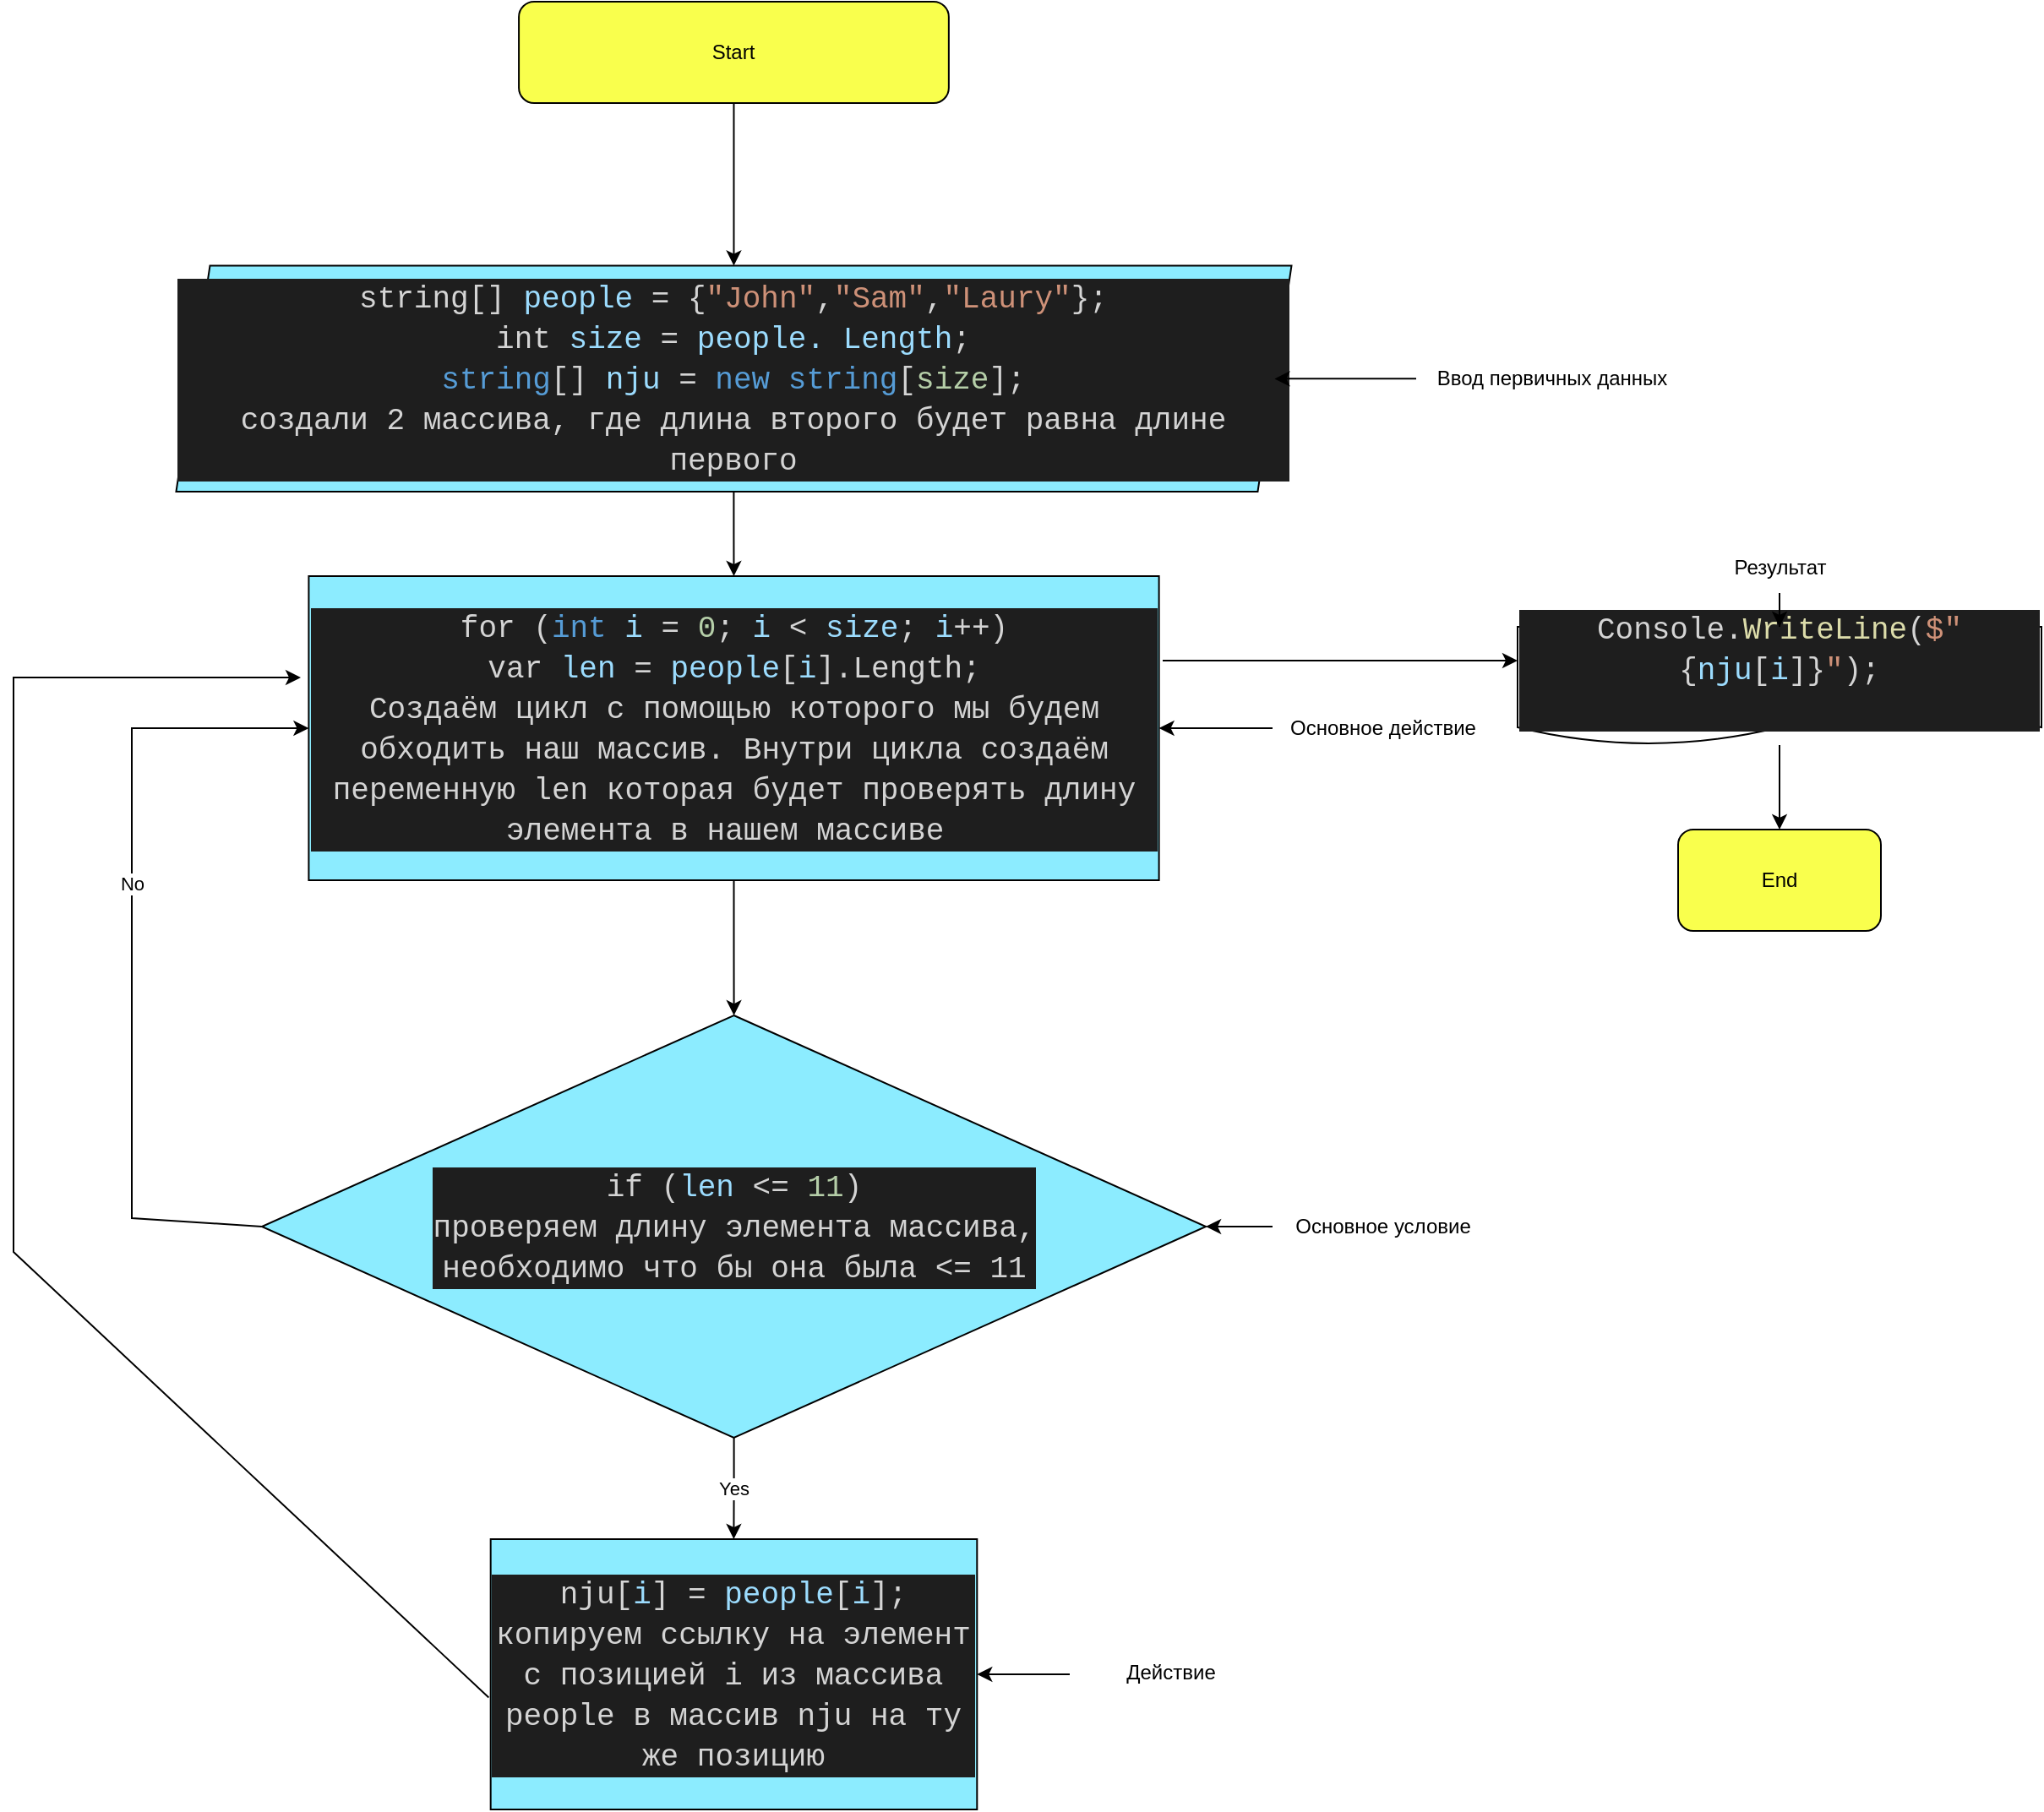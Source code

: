 <mxfile version="20.8.13" type="github">
  <diagram id="C5RBs43oDa-KdzZeNtuy" name="Page-1">
    <mxGraphModel dx="3420" dy="1405" grid="1" gridSize="10" guides="1" tooltips="1" connect="1" arrows="1" fold="1" page="1" pageScale="1" pageWidth="827" pageHeight="1169" math="0" shadow="0">
      <root>
        <mxCell id="WIyWlLk6GJQsqaUBKTNV-0" />
        <mxCell id="WIyWlLk6GJQsqaUBKTNV-1" parent="WIyWlLk6GJQsqaUBKTNV-0" />
        <mxCell id="uWypOpxTlNG1g023V_Ra-0" value="End" style="rounded=1;whiteSpace=wrap;html=1;fillColor=#F9FF4D;" vertex="1" parent="WIyWlLk6GJQsqaUBKTNV-1">
          <mxGeometry x="745" y="530" width="120" height="60" as="geometry" />
        </mxCell>
        <mxCell id="uWypOpxTlNG1g023V_Ra-1" style="edgeStyle=orthogonalEdgeStyle;rounded=0;orthogonalLoop=1;jettySize=auto;html=1;" edge="1" parent="WIyWlLk6GJQsqaUBKTNV-1" source="uWypOpxTlNG1g023V_Ra-2" target="uWypOpxTlNG1g023V_Ra-5">
          <mxGeometry relative="1" as="geometry" />
        </mxCell>
        <mxCell id="uWypOpxTlNG1g023V_Ra-2" value="Start" style="rounded=1;whiteSpace=wrap;html=1;fillColor=#F9FF4D;" vertex="1" parent="WIyWlLk6GJQsqaUBKTNV-1">
          <mxGeometry x="59.04" y="40" width="254.39" height="60" as="geometry" />
        </mxCell>
        <mxCell id="uWypOpxTlNG1g023V_Ra-16" value="" style="edgeStyle=orthogonalEdgeStyle;rounded=0;orthogonalLoop=1;jettySize=auto;html=1;" edge="1" parent="WIyWlLk6GJQsqaUBKTNV-1" source="uWypOpxTlNG1g023V_Ra-5" target="uWypOpxTlNG1g023V_Ra-7">
          <mxGeometry relative="1" as="geometry" />
        </mxCell>
        <mxCell id="uWypOpxTlNG1g023V_Ra-5" value="&lt;div style=&quot;background-color: rgb(30, 30, 30); font-family: Consolas, &amp;quot;Courier New&amp;quot;, monospace; font-size: 18px; line-height: 24px;&quot;&gt;&lt;div style=&quot;color: rgb(212, 212, 212);&quot;&gt;string[] &lt;span style=&quot;color: #9cdcfe;&quot;&gt;people&lt;/span&gt; = {&lt;span style=&quot;color: #ce9178;&quot;&gt;&quot;John&quot;&lt;/span&gt;,&lt;span style=&quot;color: #ce9178;&quot;&gt;&quot;Sam&quot;&lt;/span&gt;,&lt;span style=&quot;color: #ce9178;&quot;&gt;&quot;Laury&quot;&lt;/span&gt;};&lt;/div&gt;&lt;div style=&quot;color: rgb(212, 212, 212);&quot;&gt;int&lt;span style=&quot;color: rgb(0, 0, 0);&quot;&gt;&amp;nbsp;&lt;/span&gt;&lt;span style=&quot;border-color: var(--border-color); color: rgb(156, 220, 254);&quot;&gt;size&lt;/span&gt;&lt;span style=&quot;color: rgb(0, 0, 0);&quot;&gt;&amp;nbsp;&lt;/span&gt;&lt;font style=&quot;border-color: var(--border-color);&quot; color=&quot;#d4d4d4&quot;&gt;=&amp;nbsp;&lt;/font&gt;&lt;font style=&quot;border-color: var(--border-color);&quot; color=&quot;#9cdcfe&quot;&gt;people. Length&lt;/font&gt;&lt;font style=&quot;border-color: var(--border-color);&quot; color=&quot;#d4d4d4&quot;&gt;;&lt;/font&gt;&lt;br&gt;&lt;/div&gt;&lt;div style=&quot;&quot;&gt;&lt;span style=&quot;color: rgb(212, 212, 212);&quot;&gt;&lt;span style=&quot;color: #569cd6;&quot;&gt;string&lt;/span&gt;[] &lt;span style=&quot;color: #9cdcfe;&quot;&gt;nju&lt;/span&gt; = &lt;span style=&quot;color: #569cd6;&quot;&gt;new&lt;/span&gt; &lt;span style=&quot;color: #569cd6;&quot;&gt;string&lt;/span&gt;[&lt;/span&gt;&lt;font color=&quot;#b5cea8&quot;&gt;size&lt;/font&gt;&lt;font color=&quot;#d4d4d4&quot;&gt;];&lt;/font&gt;&lt;/div&gt;&lt;div style=&quot;&quot;&gt;&lt;font color=&quot;#d4d4d4&quot;&gt;создали 2 массива, где длина второго будет равна длине первого&lt;/font&gt;&lt;/div&gt;&lt;/div&gt;" style="shape=parallelogram;perimeter=parallelogramPerimeter;whiteSpace=wrap;html=1;fixedSize=1;fillColor=#8CECFF;" vertex="1" parent="WIyWlLk6GJQsqaUBKTNV-1">
          <mxGeometry x="-143.76" y="196.25" width="660" height="133.75" as="geometry" />
        </mxCell>
        <mxCell id="uWypOpxTlNG1g023V_Ra-17" value="" style="edgeStyle=orthogonalEdgeStyle;rounded=0;orthogonalLoop=1;jettySize=auto;html=1;" edge="1" parent="WIyWlLk6GJQsqaUBKTNV-1" source="uWypOpxTlNG1g023V_Ra-7" target="uWypOpxTlNG1g023V_Ra-13">
          <mxGeometry relative="1" as="geometry" />
        </mxCell>
        <mxCell id="uWypOpxTlNG1g023V_Ra-7" value="&lt;div style=&quot;color: rgb(212, 212, 212); background-color: rgb(30, 30, 30); font-family: Consolas, &amp;quot;Courier New&amp;quot;, monospace; font-size: 18px; line-height: 24px;&quot;&gt;for (&lt;span style=&quot;color: #569cd6;&quot;&gt;int&lt;/span&gt; &lt;span style=&quot;color: #9cdcfe;&quot;&gt;i&lt;/span&gt; = &lt;span style=&quot;color: #b5cea8;&quot;&gt;0&lt;/span&gt;; &lt;span style=&quot;color: #9cdcfe;&quot;&gt;i&lt;/span&gt; &amp;lt; &lt;span style=&quot;color: #9cdcfe;&quot;&gt;size&lt;/span&gt;; &lt;span style=&quot;color: #9cdcfe;&quot;&gt;i&lt;/span&gt;++)&lt;/div&gt;&lt;div style=&quot;color: rgb(212, 212, 212); background-color: rgb(30, 30, 30); font-family: Consolas, &amp;quot;Courier New&amp;quot;, monospace; font-size: 18px; line-height: 24px;&quot;&gt;&lt;div style=&quot;line-height: 24px;&quot;&gt;var &lt;span style=&quot;color: #9cdcfe;&quot;&gt;len&lt;/span&gt; = &lt;span style=&quot;color: #9cdcfe;&quot;&gt;people&lt;/span&gt;[&lt;span style=&quot;color: #9cdcfe;&quot;&gt;i&lt;/span&gt;].Length;&lt;/div&gt;&lt;div style=&quot;line-height: 24px;&quot;&gt;Создаём цикл с помощью которого мы будем обходить наш массив. Внутри цикла создаём переменную len которая будет проверять длину элемента в нашем массиве&amp;nbsp;&lt;/div&gt;&lt;/div&gt;" style="rounded=0;whiteSpace=wrap;html=1;fillColor=#8CECFF;" vertex="1" parent="WIyWlLk6GJQsqaUBKTNV-1">
          <mxGeometry x="-65.3" y="380" width="503.11" height="180" as="geometry" />
        </mxCell>
        <mxCell id="uWypOpxTlNG1g023V_Ra-33" value="" style="edgeStyle=orthogonalEdgeStyle;rounded=0;orthogonalLoop=1;jettySize=auto;html=1;" edge="1" parent="WIyWlLk6GJQsqaUBKTNV-1" source="uWypOpxTlNG1g023V_Ra-8" target="uWypOpxTlNG1g023V_Ra-5">
          <mxGeometry relative="1" as="geometry" />
        </mxCell>
        <mxCell id="uWypOpxTlNG1g023V_Ra-8" value="Ввод первичных данных" style="text;html=1;align=center;verticalAlign=middle;resizable=0;points=[];autosize=1;strokeColor=none;fillColor=none;" vertex="1" parent="WIyWlLk6GJQsqaUBKTNV-1">
          <mxGeometry x="590" y="248.13" width="160" height="30" as="geometry" />
        </mxCell>
        <mxCell id="uWypOpxTlNG1g023V_Ra-22" value="" style="edgeStyle=orthogonalEdgeStyle;rounded=0;orthogonalLoop=1;jettySize=auto;html=1;" edge="1" parent="WIyWlLk6GJQsqaUBKTNV-1" source="uWypOpxTlNG1g023V_Ra-9" target="uWypOpxTlNG1g023V_Ra-7">
          <mxGeometry relative="1" as="geometry" />
        </mxCell>
        <mxCell id="uWypOpxTlNG1g023V_Ra-9" value="Основное действие" style="text;html=1;align=center;verticalAlign=middle;resizable=0;points=[];autosize=1;strokeColor=none;fillColor=none;" vertex="1" parent="WIyWlLk6GJQsqaUBKTNV-1">
          <mxGeometry x="505" y="455" width="130" height="30" as="geometry" />
        </mxCell>
        <mxCell id="uWypOpxTlNG1g023V_Ra-34" value="" style="edgeStyle=orthogonalEdgeStyle;rounded=0;orthogonalLoop=1;jettySize=auto;html=1;" edge="1" parent="WIyWlLk6GJQsqaUBKTNV-1" source="uWypOpxTlNG1g023V_Ra-11" target="uWypOpxTlNG1g023V_Ra-0">
          <mxGeometry relative="1" as="geometry" />
        </mxCell>
        <mxCell id="uWypOpxTlNG1g023V_Ra-11" value="&lt;div style=&quot;color: rgb(212, 212, 212); background-color: rgb(30, 30, 30); font-family: Consolas, &amp;quot;Courier New&amp;quot;, monospace; font-size: 18px; line-height: 24px;&quot;&gt;Console.&lt;span style=&quot;color: #dcdcaa;&quot;&gt;WriteLine&lt;/span&gt;(&lt;span style=&quot;color: #ce9178;&quot;&gt;$&quot;&lt;/span&gt;{&lt;span style=&quot;color: #9cdcfe;&quot;&gt;nju&lt;/span&gt;[&lt;span style=&quot;color: #9cdcfe;&quot;&gt;i&lt;/span&gt;]}&lt;span style=&quot;color: #ce9178;&quot;&gt;&quot;&lt;/span&gt;);&lt;/div&gt;&lt;div style=&quot;color: rgb(212, 212, 212); background-color: rgb(30, 30, 30); font-family: Consolas, &amp;quot;Courier New&amp;quot;, monospace; font-size: 18px; line-height: 24px;&quot;&gt;&lt;br&gt;&lt;/div&gt;" style="shape=document;whiteSpace=wrap;html=1;boundedLbl=1;" vertex="1" parent="WIyWlLk6GJQsqaUBKTNV-1">
          <mxGeometry x="650" y="410" width="310" height="70" as="geometry" />
        </mxCell>
        <mxCell id="uWypOpxTlNG1g023V_Ra-31" value="" style="edgeStyle=orthogonalEdgeStyle;rounded=0;orthogonalLoop=1;jettySize=auto;html=1;" edge="1" parent="WIyWlLk6GJQsqaUBKTNV-1" source="uWypOpxTlNG1g023V_Ra-12" target="uWypOpxTlNG1g023V_Ra-11">
          <mxGeometry relative="1" as="geometry" />
        </mxCell>
        <mxCell id="uWypOpxTlNG1g023V_Ra-12" value="Результат" style="text;html=1;align=center;verticalAlign=middle;resizable=0;points=[];autosize=1;strokeColor=none;fillColor=none;" vertex="1" parent="WIyWlLk6GJQsqaUBKTNV-1">
          <mxGeometry x="765" y="360" width="80" height="30" as="geometry" />
        </mxCell>
        <mxCell id="uWypOpxTlNG1g023V_Ra-20" value="Yes" style="edgeStyle=orthogonalEdgeStyle;rounded=0;orthogonalLoop=1;jettySize=auto;html=1;" edge="1" parent="WIyWlLk6GJQsqaUBKTNV-1" source="uWypOpxTlNG1g023V_Ra-13" target="uWypOpxTlNG1g023V_Ra-19">
          <mxGeometry relative="1" as="geometry" />
        </mxCell>
        <mxCell id="uWypOpxTlNG1g023V_Ra-13" value="&lt;div style=&quot;background-color: rgb(30, 30, 30); font-family: Consolas, &amp;quot;Courier New&amp;quot;, monospace; font-size: 18px; line-height: 24px;&quot;&gt;&lt;span style=&quot;color: rgb(212, 212, 212);&quot;&gt;if (&lt;span style=&quot;color: #9cdcfe;&quot;&gt;len&lt;/span&gt; &amp;lt;= &lt;/span&gt;&lt;font color=&quot;#b5cea8&quot;&gt;11&lt;/font&gt;&lt;font color=&quot;#d4d4d4&quot;&gt;)&lt;/font&gt;&lt;/div&gt;&lt;div style=&quot;color: rgb(212, 212, 212); background-color: rgb(30, 30, 30); font-family: Consolas, &amp;quot;Courier New&amp;quot;, monospace; font-size: 18px; line-height: 24px;&quot;&gt;проверяем длину элемента массива,&lt;/div&gt;&lt;div style=&quot;color: rgb(212, 212, 212); background-color: rgb(30, 30, 30); font-family: Consolas, &amp;quot;Courier New&amp;quot;, monospace; font-size: 18px; line-height: 24px;&quot;&gt;необходимо что бы она была &amp;lt;= 11&lt;/div&gt;" style="rhombus;whiteSpace=wrap;html=1;fillColor=#8CECFF;" vertex="1" parent="WIyWlLk6GJQsqaUBKTNV-1">
          <mxGeometry x="-93.05" y="640" width="558.6" height="250" as="geometry" />
        </mxCell>
        <mxCell id="uWypOpxTlNG1g023V_Ra-23" value="" style="edgeStyle=orthogonalEdgeStyle;rounded=0;orthogonalLoop=1;jettySize=auto;html=1;" edge="1" parent="WIyWlLk6GJQsqaUBKTNV-1" source="uWypOpxTlNG1g023V_Ra-15" target="uWypOpxTlNG1g023V_Ra-13">
          <mxGeometry relative="1" as="geometry" />
        </mxCell>
        <mxCell id="uWypOpxTlNG1g023V_Ra-15" value="Основное условие" style="text;html=1;align=center;verticalAlign=middle;resizable=0;points=[];autosize=1;strokeColor=none;fillColor=none;" vertex="1" parent="WIyWlLk6GJQsqaUBKTNV-1">
          <mxGeometry x="505" y="750" width="130" height="30" as="geometry" />
        </mxCell>
        <mxCell id="uWypOpxTlNG1g023V_Ra-19" value="&lt;div style=&quot;color: rgb(212, 212, 212); background-color: rgb(30, 30, 30); font-family: Consolas, &amp;quot;Courier New&amp;quot;, monospace; font-size: 18px; line-height: 24px;&quot;&gt;&lt;div style=&quot;line-height: 24px;&quot;&gt;nju[&lt;span style=&quot;color: #9cdcfe;&quot;&gt;i&lt;/span&gt;] = &lt;span style=&quot;color: #9cdcfe;&quot;&gt;people&lt;/span&gt;[&lt;span style=&quot;color: #9cdcfe;&quot;&gt;i&lt;/span&gt;];&lt;/div&gt;&lt;div style=&quot;line-height: 24px;&quot;&gt;копируем ссылку на элемент с позицией i из массива people в массив nju на ту же позицию&lt;/div&gt;&lt;/div&gt;" style="rounded=0;whiteSpace=wrap;html=1;fillColor=#8CECFF;" vertex="1" parent="WIyWlLk6GJQsqaUBKTNV-1">
          <mxGeometry x="42.34" y="950" width="287.81" height="160" as="geometry" />
        </mxCell>
        <mxCell id="uWypOpxTlNG1g023V_Ra-24" value="" style="edgeStyle=orthogonalEdgeStyle;rounded=0;orthogonalLoop=1;jettySize=auto;html=1;" edge="1" parent="WIyWlLk6GJQsqaUBKTNV-1" source="uWypOpxTlNG1g023V_Ra-21" target="uWypOpxTlNG1g023V_Ra-19">
          <mxGeometry relative="1" as="geometry" />
        </mxCell>
        <mxCell id="uWypOpxTlNG1g023V_Ra-21" value="Действие" style="text;whiteSpace=wrap;html=1;align=center;" vertex="1" parent="WIyWlLk6GJQsqaUBKTNV-1">
          <mxGeometry x="385" y="1015" width="120" height="30" as="geometry" />
        </mxCell>
        <mxCell id="uWypOpxTlNG1g023V_Ra-30" value="" style="endArrow=classic;html=1;rounded=0;" edge="1" parent="WIyWlLk6GJQsqaUBKTNV-1">
          <mxGeometry width="50" height="50" relative="1" as="geometry">
            <mxPoint x="440" y="430" as="sourcePoint" />
            <mxPoint x="650" y="430" as="targetPoint" />
          </mxGeometry>
        </mxCell>
        <mxCell id="uWypOpxTlNG1g023V_Ra-32" value="No" style="endArrow=classic;html=1;rounded=0;exitX=0;exitY=0.5;exitDx=0;exitDy=0;entryX=0;entryY=0.5;entryDx=0;entryDy=0;" edge="1" parent="WIyWlLk6GJQsqaUBKTNV-1" source="uWypOpxTlNG1g023V_Ra-13" target="uWypOpxTlNG1g023V_Ra-7">
          <mxGeometry x="0.168" width="50" height="50" relative="1" as="geometry">
            <mxPoint x="-190" y="750" as="sourcePoint" />
            <mxPoint x="-140" y="700" as="targetPoint" />
            <Array as="points">
              <mxPoint x="-170" y="760" />
              <mxPoint x="-170" y="470" />
            </Array>
            <mxPoint as="offset" />
          </mxGeometry>
        </mxCell>
        <mxCell id="uWypOpxTlNG1g023V_Ra-35" value="" style="endArrow=classic;html=1;rounded=0;exitX=-0.004;exitY=0.586;exitDx=0;exitDy=0;exitPerimeter=0;" edge="1" parent="WIyWlLk6GJQsqaUBKTNV-1" source="uWypOpxTlNG1g023V_Ra-19">
          <mxGeometry width="50" height="50" relative="1" as="geometry">
            <mxPoint x="-143.05" y="1000" as="sourcePoint" />
            <mxPoint x="-70" y="440" as="targetPoint" />
            <Array as="points">
              <mxPoint x="-240" y="780" />
              <mxPoint x="-240" y="440" />
            </Array>
          </mxGeometry>
        </mxCell>
      </root>
    </mxGraphModel>
  </diagram>
</mxfile>
